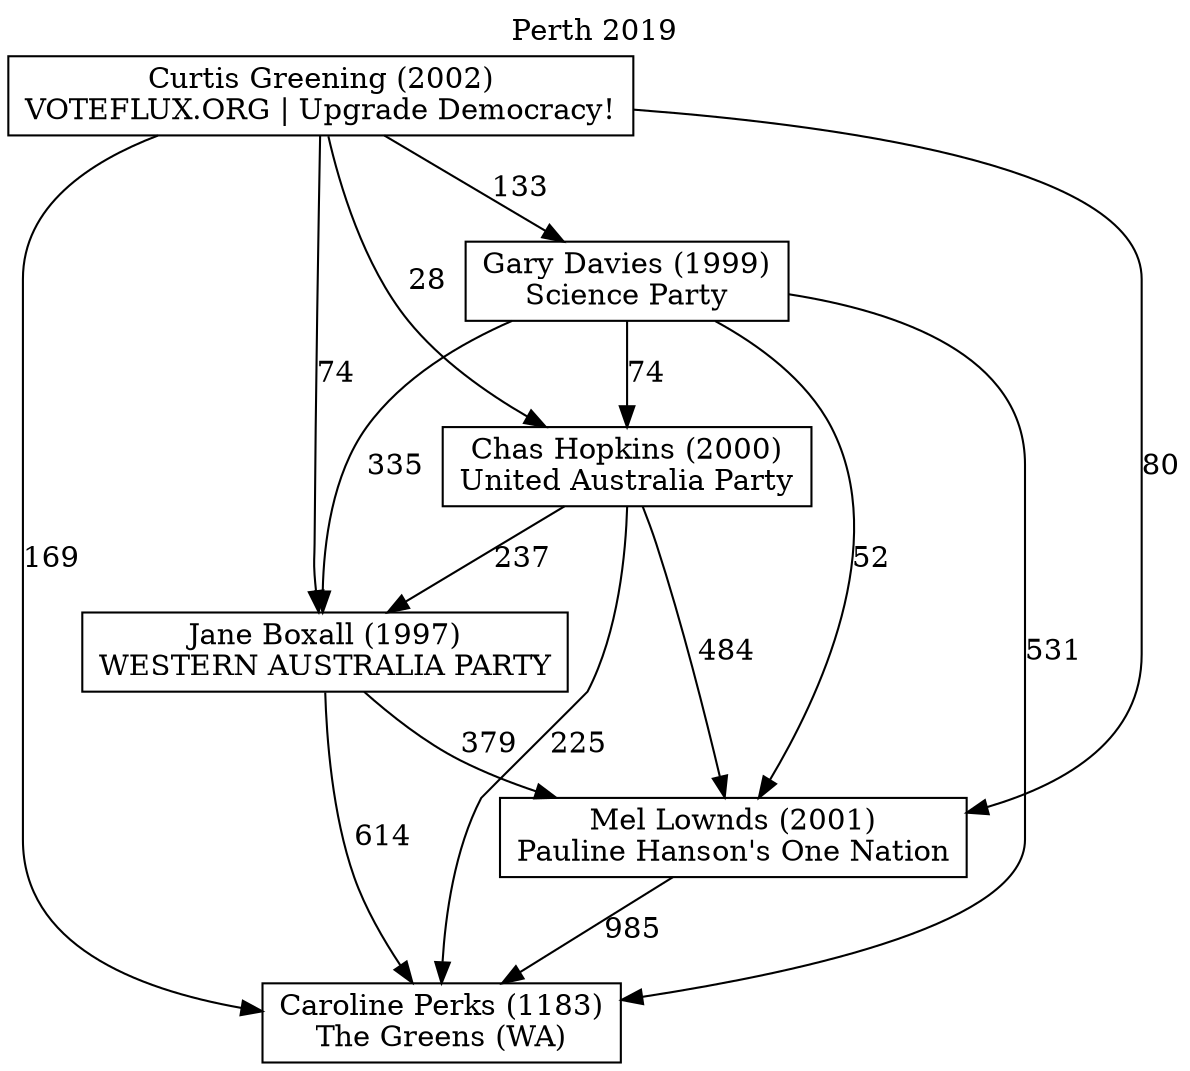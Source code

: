 // House preference flow
digraph "Caroline Perks (1183)_Perth_2019" {
	graph [label="Perth 2019" labelloc=t mclimit=10]
	node [shape=box]
	"Caroline Perks (1183)" [label="Caroline Perks (1183)
The Greens (WA)"]
	"Mel Lownds (2001)" [label="Mel Lownds (2001)
Pauline Hanson's One Nation"]
	"Jane Boxall (1997)" [label="Jane Boxall (1997)
WESTERN AUSTRALIA PARTY"]
	"Chas Hopkins (2000)" [label="Chas Hopkins (2000)
United Australia Party"]
	"Gary Davies (1999)" [label="Gary Davies (1999)
Science Party"]
	"Curtis Greening (2002)" [label="Curtis Greening (2002)
VOTEFLUX.ORG | Upgrade Democracy!"]
	"Caroline Perks (1183)" [label="Caroline Perks (1183)
The Greens (WA)"]
	"Jane Boxall (1997)" [label="Jane Boxall (1997)
WESTERN AUSTRALIA PARTY"]
	"Chas Hopkins (2000)" [label="Chas Hopkins (2000)
United Australia Party"]
	"Gary Davies (1999)" [label="Gary Davies (1999)
Science Party"]
	"Curtis Greening (2002)" [label="Curtis Greening (2002)
VOTEFLUX.ORG | Upgrade Democracy!"]
	"Caroline Perks (1183)" [label="Caroline Perks (1183)
The Greens (WA)"]
	"Chas Hopkins (2000)" [label="Chas Hopkins (2000)
United Australia Party"]
	"Gary Davies (1999)" [label="Gary Davies (1999)
Science Party"]
	"Curtis Greening (2002)" [label="Curtis Greening (2002)
VOTEFLUX.ORG | Upgrade Democracy!"]
	"Caroline Perks (1183)" [label="Caroline Perks (1183)
The Greens (WA)"]
	"Gary Davies (1999)" [label="Gary Davies (1999)
Science Party"]
	"Curtis Greening (2002)" [label="Curtis Greening (2002)
VOTEFLUX.ORG | Upgrade Democracy!"]
	"Caroline Perks (1183)" [label="Caroline Perks (1183)
The Greens (WA)"]
	"Curtis Greening (2002)" [label="Curtis Greening (2002)
VOTEFLUX.ORG | Upgrade Democracy!"]
	"Curtis Greening (2002)" [label="Curtis Greening (2002)
VOTEFLUX.ORG | Upgrade Democracy!"]
	"Gary Davies (1999)" [label="Gary Davies (1999)
Science Party"]
	"Curtis Greening (2002)" [label="Curtis Greening (2002)
VOTEFLUX.ORG | Upgrade Democracy!"]
	"Curtis Greening (2002)" [label="Curtis Greening (2002)
VOTEFLUX.ORG | Upgrade Democracy!"]
	"Chas Hopkins (2000)" [label="Chas Hopkins (2000)
United Australia Party"]
	"Gary Davies (1999)" [label="Gary Davies (1999)
Science Party"]
	"Curtis Greening (2002)" [label="Curtis Greening (2002)
VOTEFLUX.ORG | Upgrade Democracy!"]
	"Chas Hopkins (2000)" [label="Chas Hopkins (2000)
United Australia Party"]
	"Curtis Greening (2002)" [label="Curtis Greening (2002)
VOTEFLUX.ORG | Upgrade Democracy!"]
	"Curtis Greening (2002)" [label="Curtis Greening (2002)
VOTEFLUX.ORG | Upgrade Democracy!"]
	"Gary Davies (1999)" [label="Gary Davies (1999)
Science Party"]
	"Curtis Greening (2002)" [label="Curtis Greening (2002)
VOTEFLUX.ORG | Upgrade Democracy!"]
	"Curtis Greening (2002)" [label="Curtis Greening (2002)
VOTEFLUX.ORG | Upgrade Democracy!"]
	"Jane Boxall (1997)" [label="Jane Boxall (1997)
WESTERN AUSTRALIA PARTY"]
	"Chas Hopkins (2000)" [label="Chas Hopkins (2000)
United Australia Party"]
	"Gary Davies (1999)" [label="Gary Davies (1999)
Science Party"]
	"Curtis Greening (2002)" [label="Curtis Greening (2002)
VOTEFLUX.ORG | Upgrade Democracy!"]
	"Jane Boxall (1997)" [label="Jane Boxall (1997)
WESTERN AUSTRALIA PARTY"]
	"Gary Davies (1999)" [label="Gary Davies (1999)
Science Party"]
	"Curtis Greening (2002)" [label="Curtis Greening (2002)
VOTEFLUX.ORG | Upgrade Democracy!"]
	"Jane Boxall (1997)" [label="Jane Boxall (1997)
WESTERN AUSTRALIA PARTY"]
	"Curtis Greening (2002)" [label="Curtis Greening (2002)
VOTEFLUX.ORG | Upgrade Democracy!"]
	"Curtis Greening (2002)" [label="Curtis Greening (2002)
VOTEFLUX.ORG | Upgrade Democracy!"]
	"Gary Davies (1999)" [label="Gary Davies (1999)
Science Party"]
	"Curtis Greening (2002)" [label="Curtis Greening (2002)
VOTEFLUX.ORG | Upgrade Democracy!"]
	"Curtis Greening (2002)" [label="Curtis Greening (2002)
VOTEFLUX.ORG | Upgrade Democracy!"]
	"Chas Hopkins (2000)" [label="Chas Hopkins (2000)
United Australia Party"]
	"Gary Davies (1999)" [label="Gary Davies (1999)
Science Party"]
	"Curtis Greening (2002)" [label="Curtis Greening (2002)
VOTEFLUX.ORG | Upgrade Democracy!"]
	"Chas Hopkins (2000)" [label="Chas Hopkins (2000)
United Australia Party"]
	"Curtis Greening (2002)" [label="Curtis Greening (2002)
VOTEFLUX.ORG | Upgrade Democracy!"]
	"Curtis Greening (2002)" [label="Curtis Greening (2002)
VOTEFLUX.ORG | Upgrade Democracy!"]
	"Gary Davies (1999)" [label="Gary Davies (1999)
Science Party"]
	"Curtis Greening (2002)" [label="Curtis Greening (2002)
VOTEFLUX.ORG | Upgrade Democracy!"]
	"Curtis Greening (2002)" [label="Curtis Greening (2002)
VOTEFLUX.ORG | Upgrade Democracy!"]
	"Mel Lownds (2001)" [label="Mel Lownds (2001)
Pauline Hanson's One Nation"]
	"Jane Boxall (1997)" [label="Jane Boxall (1997)
WESTERN AUSTRALIA PARTY"]
	"Chas Hopkins (2000)" [label="Chas Hopkins (2000)
United Australia Party"]
	"Gary Davies (1999)" [label="Gary Davies (1999)
Science Party"]
	"Curtis Greening (2002)" [label="Curtis Greening (2002)
VOTEFLUX.ORG | Upgrade Democracy!"]
	"Mel Lownds (2001)" [label="Mel Lownds (2001)
Pauline Hanson's One Nation"]
	"Chas Hopkins (2000)" [label="Chas Hopkins (2000)
United Australia Party"]
	"Gary Davies (1999)" [label="Gary Davies (1999)
Science Party"]
	"Curtis Greening (2002)" [label="Curtis Greening (2002)
VOTEFLUX.ORG | Upgrade Democracy!"]
	"Mel Lownds (2001)" [label="Mel Lownds (2001)
Pauline Hanson's One Nation"]
	"Gary Davies (1999)" [label="Gary Davies (1999)
Science Party"]
	"Curtis Greening (2002)" [label="Curtis Greening (2002)
VOTEFLUX.ORG | Upgrade Democracy!"]
	"Mel Lownds (2001)" [label="Mel Lownds (2001)
Pauline Hanson's One Nation"]
	"Curtis Greening (2002)" [label="Curtis Greening (2002)
VOTEFLUX.ORG | Upgrade Democracy!"]
	"Curtis Greening (2002)" [label="Curtis Greening (2002)
VOTEFLUX.ORG | Upgrade Democracy!"]
	"Gary Davies (1999)" [label="Gary Davies (1999)
Science Party"]
	"Curtis Greening (2002)" [label="Curtis Greening (2002)
VOTEFLUX.ORG | Upgrade Democracy!"]
	"Curtis Greening (2002)" [label="Curtis Greening (2002)
VOTEFLUX.ORG | Upgrade Democracy!"]
	"Chas Hopkins (2000)" [label="Chas Hopkins (2000)
United Australia Party"]
	"Gary Davies (1999)" [label="Gary Davies (1999)
Science Party"]
	"Curtis Greening (2002)" [label="Curtis Greening (2002)
VOTEFLUX.ORG | Upgrade Democracy!"]
	"Chas Hopkins (2000)" [label="Chas Hopkins (2000)
United Australia Party"]
	"Curtis Greening (2002)" [label="Curtis Greening (2002)
VOTEFLUX.ORG | Upgrade Democracy!"]
	"Curtis Greening (2002)" [label="Curtis Greening (2002)
VOTEFLUX.ORG | Upgrade Democracy!"]
	"Gary Davies (1999)" [label="Gary Davies (1999)
Science Party"]
	"Curtis Greening (2002)" [label="Curtis Greening (2002)
VOTEFLUX.ORG | Upgrade Democracy!"]
	"Curtis Greening (2002)" [label="Curtis Greening (2002)
VOTEFLUX.ORG | Upgrade Democracy!"]
	"Jane Boxall (1997)" [label="Jane Boxall (1997)
WESTERN AUSTRALIA PARTY"]
	"Chas Hopkins (2000)" [label="Chas Hopkins (2000)
United Australia Party"]
	"Gary Davies (1999)" [label="Gary Davies (1999)
Science Party"]
	"Curtis Greening (2002)" [label="Curtis Greening (2002)
VOTEFLUX.ORG | Upgrade Democracy!"]
	"Jane Boxall (1997)" [label="Jane Boxall (1997)
WESTERN AUSTRALIA PARTY"]
	"Gary Davies (1999)" [label="Gary Davies (1999)
Science Party"]
	"Curtis Greening (2002)" [label="Curtis Greening (2002)
VOTEFLUX.ORG | Upgrade Democracy!"]
	"Jane Boxall (1997)" [label="Jane Boxall (1997)
WESTERN AUSTRALIA PARTY"]
	"Curtis Greening (2002)" [label="Curtis Greening (2002)
VOTEFLUX.ORG | Upgrade Democracy!"]
	"Curtis Greening (2002)" [label="Curtis Greening (2002)
VOTEFLUX.ORG | Upgrade Democracy!"]
	"Gary Davies (1999)" [label="Gary Davies (1999)
Science Party"]
	"Curtis Greening (2002)" [label="Curtis Greening (2002)
VOTEFLUX.ORG | Upgrade Democracy!"]
	"Curtis Greening (2002)" [label="Curtis Greening (2002)
VOTEFLUX.ORG | Upgrade Democracy!"]
	"Chas Hopkins (2000)" [label="Chas Hopkins (2000)
United Australia Party"]
	"Gary Davies (1999)" [label="Gary Davies (1999)
Science Party"]
	"Curtis Greening (2002)" [label="Curtis Greening (2002)
VOTEFLUX.ORG | Upgrade Democracy!"]
	"Chas Hopkins (2000)" [label="Chas Hopkins (2000)
United Australia Party"]
	"Curtis Greening (2002)" [label="Curtis Greening (2002)
VOTEFLUX.ORG | Upgrade Democracy!"]
	"Curtis Greening (2002)" [label="Curtis Greening (2002)
VOTEFLUX.ORG | Upgrade Democracy!"]
	"Gary Davies (1999)" [label="Gary Davies (1999)
Science Party"]
	"Curtis Greening (2002)" [label="Curtis Greening (2002)
VOTEFLUX.ORG | Upgrade Democracy!"]
	"Curtis Greening (2002)" [label="Curtis Greening (2002)
VOTEFLUX.ORG | Upgrade Democracy!"]
	"Mel Lownds (2001)" -> "Caroline Perks (1183)" [label=985]
	"Jane Boxall (1997)" -> "Mel Lownds (2001)" [label=379]
	"Chas Hopkins (2000)" -> "Jane Boxall (1997)" [label=237]
	"Gary Davies (1999)" -> "Chas Hopkins (2000)" [label=74]
	"Curtis Greening (2002)" -> "Gary Davies (1999)" [label=133]
	"Jane Boxall (1997)" -> "Caroline Perks (1183)" [label=614]
	"Chas Hopkins (2000)" -> "Caroline Perks (1183)" [label=225]
	"Gary Davies (1999)" -> "Caroline Perks (1183)" [label=531]
	"Curtis Greening (2002)" -> "Caroline Perks (1183)" [label=169]
	"Curtis Greening (2002)" -> "Chas Hopkins (2000)" [label=28]
	"Gary Davies (1999)" -> "Jane Boxall (1997)" [label=335]
	"Curtis Greening (2002)" -> "Jane Boxall (1997)" [label=74]
	"Chas Hopkins (2000)" -> "Mel Lownds (2001)" [label=484]
	"Gary Davies (1999)" -> "Mel Lownds (2001)" [label=52]
	"Curtis Greening (2002)" -> "Mel Lownds (2001)" [label=80]
}
